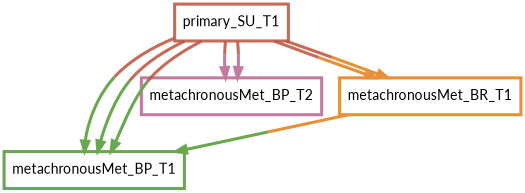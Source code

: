 digraph  {
dpi=600;size=3.5;
metachronousMet_BP_T1 [color="#6aa84fff", fillcolor=white, fontname=Lato, penwidth="3.0", shape=box];
metachronousMet_BP_T2 [color="#c27ba0ff", fillcolor=white, fontname=Lato, penwidth="3.0", shape=box];
metachronousMet_BR_T1 [color="#e69138ff", fillcolor=white, fontname=Lato, penwidth="3.0", shape=box];
primary_SU_T1 [color="#be5742e1", fillcolor=white, fontname=Lato, penwidth="3.0", shape=box];
metachronousMet_BR_T1 -> metachronousMet_BP_T1  [color="#e69138ff;0.5:#6aa84fff", key=0, penwidth=3];
primary_SU_T1 -> metachronousMet_BP_T1  [color="#be5742e1;0.5:#6aa84fff", key=0, penwidth=3];
primary_SU_T1 -> metachronousMet_BP_T1  [color="#be5742e1;0.5:#6aa84fff", key=1, penwidth=3];
primary_SU_T1 -> metachronousMet_BP_T1  [color="#be5742e1;0.5:#6aa84fff", key=2, penwidth=3];
primary_SU_T1 -> metachronousMet_BP_T2  [color="#be5742e1;0.5:#c27ba0ff", key=0, penwidth=3];
primary_SU_T1 -> metachronousMet_BP_T2  [color="#be5742e1;0.5:#c27ba0ff", key=1, penwidth=3];
primary_SU_T1 -> metachronousMet_BR_T1  [color="#be5742e1;0.5:#e69138ff", key=0, penwidth=3];
primary_SU_T1 -> metachronousMet_BR_T1  [color="#be5742e1;0.5:#e69138ff", key=1, penwidth=3];
}

